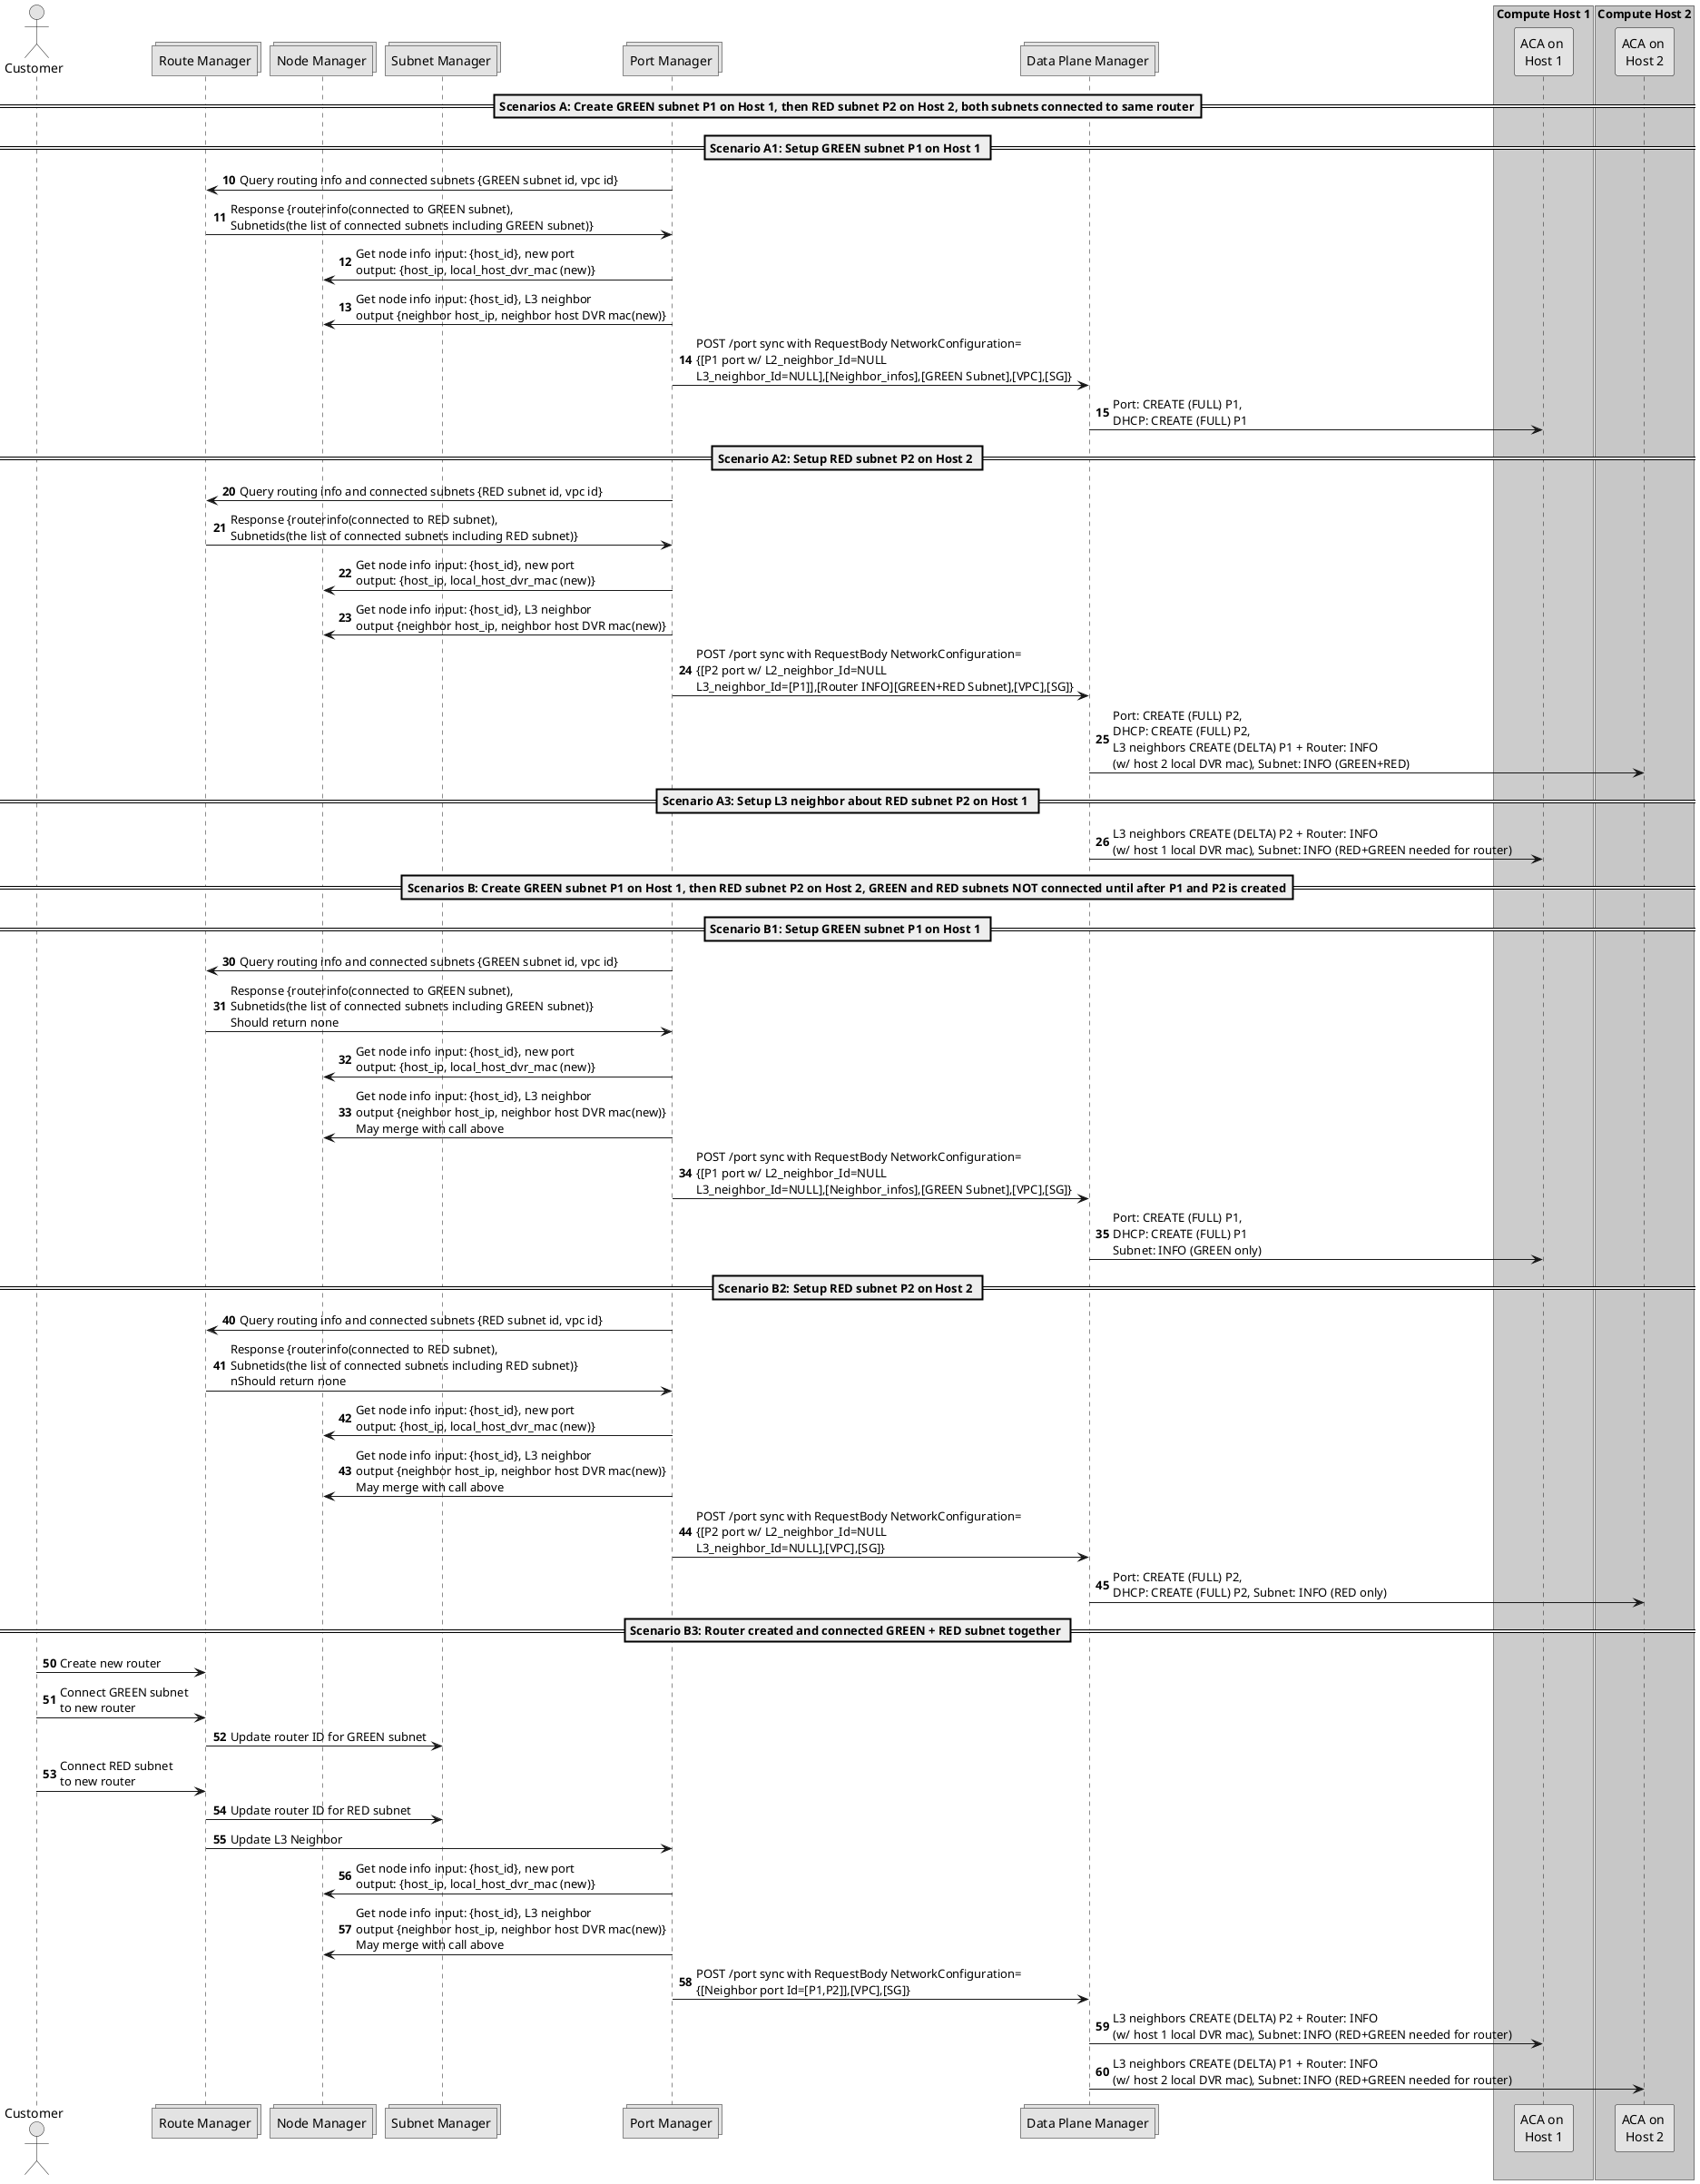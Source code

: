 ' Copyright 2019 The Alcor Authors.

' Licensed under the Apache License, Version 2.0 (the "License");
'        you may not use this file except in compliance with the License.
'        You may obtain a copy of the License at

'        http://www.apache.org/licenses/LICENSE-2.0

'        Unless required by applicable law or agreed to in writing, software
'        distributed under the License is distributed on an "AS IS" BASIS,
'        WITHOUT WARRANTIES OR CONDITIONS OF ANY KIND, either express or implied.
'        See the License for the specific language governing permissions and
'        limitations under the License.

@startuml

skinparam monochrome true

actor "Customer"
collections "Route Manager"
collections "Node Manager"
collections "Subnet Manager"
collections "Port Manager"
collections "Data Plane Manager"

box "Compute Host 1" #LightBlue
participant "ACA on \nHost 1"
end box

box "Compute Host 2" #LightGreen
participant "ACA on \nHost 2"
end box

==Scenarios A: Create GREEN subnet P1 on Host 1, then RED subnet P2 on Host 2, both subnets connected to same router==

==Scenario A1: Setup GREEN subnet P1 on Host 1 ==
autonumber 10
"Port Manager" -> "Route Manager": Query routing info and connected subnets {GREEN subnet id, vpc id}
"Route Manager" -> "Port Manager": Response {routerinfo(connected to GREEN subnet),\nSubnetids(the list of connected subnets including GREEN subnet)}
"Port Manager" -> "Node Manager": Get node info input: {host_id}, new port \noutput: {host_ip, local_host_dvr_mac (new)}
"Port Manager" -> "Node Manager": Get node info input: {host_id}, L3 neighbor \noutput {neighbor host_ip, neighbor host DVR mac(new)}
"Port Manager" -> "Data Plane Manager": POST /port sync with RequestBody NetworkConfiguration=\n{[P1 port w/ L2_neighbor_Id=NULL \nL3_neighbor_Id=NULL],[Neighbor_infos],[GREEN Subnet],[VPC],[SG]}
"Data Plane Manager" -> "ACA on \nHost 1": Port: CREATE (FULL) P1, \nDHCP: CREATE (FULL) P1

==Scenario A2: Setup RED subnet P2 on Host 2 ==
autonumber 20
"Port Manager" -> "Route Manager": Query routing info and connected subnets {RED subnet id, vpc id}
"Route Manager" -> "Port Manager": Response {routerinfo(connected to RED subnet),\nSubnetids(the list of connected subnets including RED subnet)}
"Port Manager" -> "Node Manager": Get node info input: {host_id}, new port \noutput: {host_ip, local_host_dvr_mac (new)}
"Port Manager" -> "Node Manager": Get node info input: {host_id}, L3 neighbor \noutput {neighbor host_ip, neighbor host DVR mac(new)}
"Port Manager" -> "Data Plane Manager": POST /port sync with RequestBody NetworkConfiguration=\n{[P2 port w/ L2_neighbor_Id=NULL \nL3_neighbor_Id=[P1]],[Router INFO][GREEN+RED Subnet],[VPC],[SG]}
"Data Plane Manager" -> "ACA on \nHost 2": Port: CREATE (FULL) P2, \nDHCP: CREATE (FULL) P2, \nL3 neighbors CREATE (DELTA) P1 + Router: INFO \n(w/ host 2 local DVR mac), Subnet: INFO (GREEN+RED)

==Scenario A3: Setup L3 neighbor about RED subnet P2 on Host 1 ==
"Data Plane Manager" -> "ACA on \nHost 1": L3 neighbors CREATE (DELTA) P2 + Router: INFO \n(w/ host 1 local DVR mac), Subnet: INFO (RED+GREEN needed for router)


==Scenarios B: Create GREEN subnet P1 on Host 1, then RED subnet P2 on Host 2, GREEN and RED subnets NOT connected until after P1 and P2 is created==

==Scenario B1: Setup GREEN subnet P1 on Host 1 ==
autonumber 30
"Port Manager" -> "Route Manager": Query routing info and connected subnets {GREEN subnet id, vpc id}
"Route Manager" -> "Port Manager": Response {routerinfo(connected to GREEN subnet),\nSubnetids(the list of connected subnets including GREEN subnet)}\nShould return none
"Port Manager" -> "Node Manager": Get node info input: {host_id}, new port \noutput: {host_ip, local_host_dvr_mac (new)}
"Port Manager" -> "Node Manager": Get node info input: {host_id}, L3 neighbor \noutput {neighbor host_ip, neighbor host DVR mac(new)}\nMay merge with call above
"Port Manager" -> "Data Plane Manager": POST /port sync with RequestBody NetworkConfiguration=\n{[P1 port w/ L2_neighbor_Id=NULL \nL3_neighbor_Id=NULL],[Neighbor_infos],[GREEN Subnet],[VPC],[SG]}
"Data Plane Manager" -> "ACA on \nHost 1": Port: CREATE (FULL) P1, \nDHCP: CREATE (FULL) P1\nSubnet: INFO (GREEN only)

==Scenario B2: Setup RED subnet P2 on Host 2 ==
autonumber 40
"Port Manager" -> "Route Manager": Query routing info and connected subnets {RED subnet id, vpc id}
"Route Manager" -> "Port Manager": Response {routerinfo(connected to RED subnet),\nSubnetids(the list of connected subnets including RED subnet)}\nnShould return none
"Port Manager" -> "Node Manager": Get node info input: {host_id}, new port \noutput: {host_ip, local_host_dvr_mac (new)}
"Port Manager" -> "Node Manager": Get node info input: {host_id}, L3 neighbor \noutput {neighbor host_ip, neighbor host DVR mac(new)}\nMay merge with call above
"Port Manager" -> "Data Plane Manager": POST /port sync with RequestBody NetworkConfiguration=\n{[P2 port w/ L2_neighbor_Id=NULL \nL3_neighbor_Id=NULL],[VPC],[SG]}
"Data Plane Manager" -> "ACA on \nHost 2": Port: CREATE (FULL) P2, \nDHCP: CREATE (FULL) P2, Subnet: INFO (RED only)

==Scenario B3: Router created and connected GREEN + RED subnet together ==
autonumber 50
"Customer" -> "Route Manager": Create new router
"Customer" -> "Route Manager": Connect GREEN subnet \nto new router
"Route Manager" -> "Subnet Manager": Update router ID for GREEN subnet
"Customer" -> "Route Manager": Connect RED subnet \nto new router
"Route Manager" -> "Subnet Manager": Update router ID for RED subnet
"Route Manager" -> "Port Manager": Update L3 Neighbor
"Port Manager" -> "Node Manager": Get node info input: {host_id}, new port \noutput: {host_ip, local_host_dvr_mac (new)}
"Port Manager" -> "Node Manager": Get node info input: {host_id}, L3 neighbor \noutput {neighbor host_ip, neighbor host DVR mac(new)}\nMay merge with call above
"Port Manager" -> "Data Plane Manager": POST /port sync with RequestBody NetworkConfiguration=\n{[Neighbor port Id=[P1,P2]],[VPC],[SG]} 
"Data Plane Manager" -> "ACA on \nHost 1": L3 neighbors CREATE (DELTA) P2 + Router: INFO \n(w/ host 1 local DVR mac), Subnet: INFO (RED+GREEN needed for router)
"Data Plane Manager" -> "ACA on \nHost 2": L3 neighbors CREATE (DELTA) P1 + Router: INFO \n(w/ host 2 local DVR mac), Subnet: INFO (RED+GREEN needed for router)

@enduml

